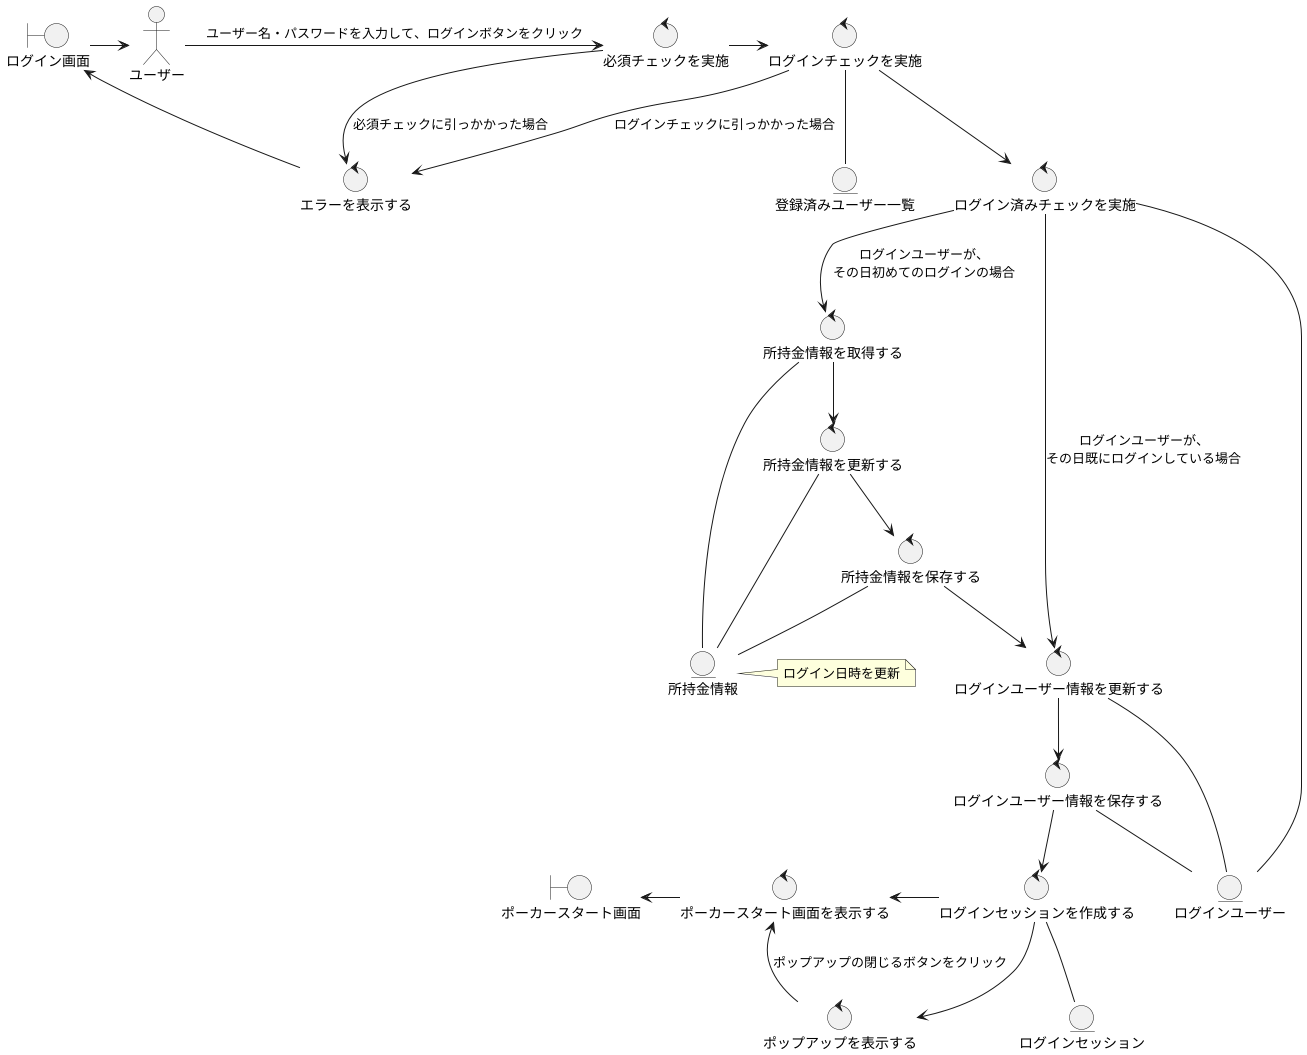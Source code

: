 @startuml

actor ユーザー

boundary ログイン画面
boundary ポーカースタート画面
control 必須チェックを実施
control ログインチェックを実施
control ログインセッションを作成する
control ポーカースタート画面を表示する
control ログインユーザー情報を更新する
control ログインセッションを作成する
control ログインユーザー情報を保存する
control 所持金情報を取得する
control 所持金情報を更新する
control 所持金情報を保存する
control ログイン済みチェックを実施
control エラーを表示する
control ポップアップを表示する
entity 登録済みユーザー一覧
entity ログインユーザー
entity ログインセッション
entity 所持金情報


'基本コース
ログイン画面 -right-> ユーザー
ユーザー -right-> 必須チェックを実施 : ユーザー名・パスワードを入力して、ログインボタンをクリック
必須チェックを実施 -right-> ログインチェックを実施
ログインチェックを実施 -down-> ログイン済みチェックを実施
ログイン済みチェックを実施 -down-> ログインユーザー情報を更新する : ログインユーザーが、\nその日既にログインしている場合
note right : ログイン日時を更新
ログインユーザー情報を更新する -down-> ログインユーザー情報を保存する
ログインユーザー情報を保存する -down-> ログインセッションを作成する
ログインセッションを作成する -left-> ポーカースタート画面を表示する
ポーカースタート画面を表示する -left-> ポーカースタート画面

ログインチェックを実施 -- 登録済みユーザー一覧
ログイン済みチェックを実施 -- ログインユーザー
ログインユーザー情報を更新する -- ログインユーザー
ログインユーザー情報を保存する -- ログインユーザー
ログインセッションを作成する -- ログインセッション

'代替コース
必須チェックを実施 -down-> エラーを表示する : 必須チェックに引っかかった場合
ログインチェックを実施 -down-> エラーを表示する : ログインチェックに引っかかった場合
エラーを表示する -up-> ログイン画面
ログイン済みチェックを実施 --> 所持金情報を取得する : ログインユーザーが、\nその日初めてのログインの場合
所持金情報を取得する --> 所持金情報を更新する
所持金情報を更新する --> 所持金情報を保存する
所持金情報を保存する --> ログインユーザー情報を更新する
ログインセッションを作成する --> ポップアップを表示する
ポップアップを表示する -up-> ポーカースタート画面を表示する : ポップアップの閉じるボタンをクリック

所持金情報を取得する -- 所持金情報
所持金情報を更新する -- 所持金情報
所持金情報を保存する -- 所持金情報


@enduml